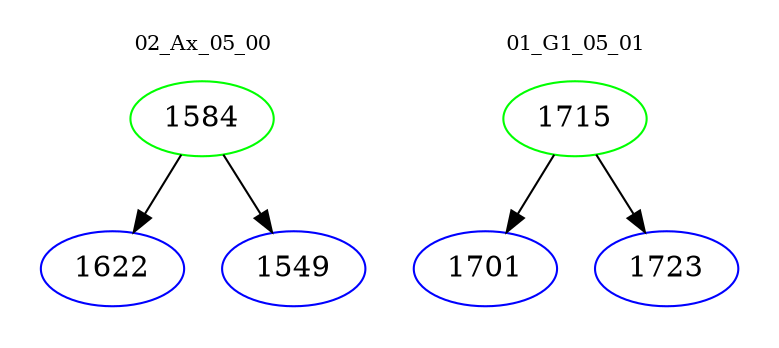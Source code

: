 digraph{
subgraph cluster_0 {
color = white
label = "02_Ax_05_00";
fontsize=10;
T0_1584 [label="1584", color="green"]
T0_1584 -> T0_1622 [color="black"]
T0_1622 [label="1622", color="blue"]
T0_1584 -> T0_1549 [color="black"]
T0_1549 [label="1549", color="blue"]
}
subgraph cluster_1 {
color = white
label = "01_G1_05_01";
fontsize=10;
T1_1715 [label="1715", color="green"]
T1_1715 -> T1_1701 [color="black"]
T1_1701 [label="1701", color="blue"]
T1_1715 -> T1_1723 [color="black"]
T1_1723 [label="1723", color="blue"]
}
}
